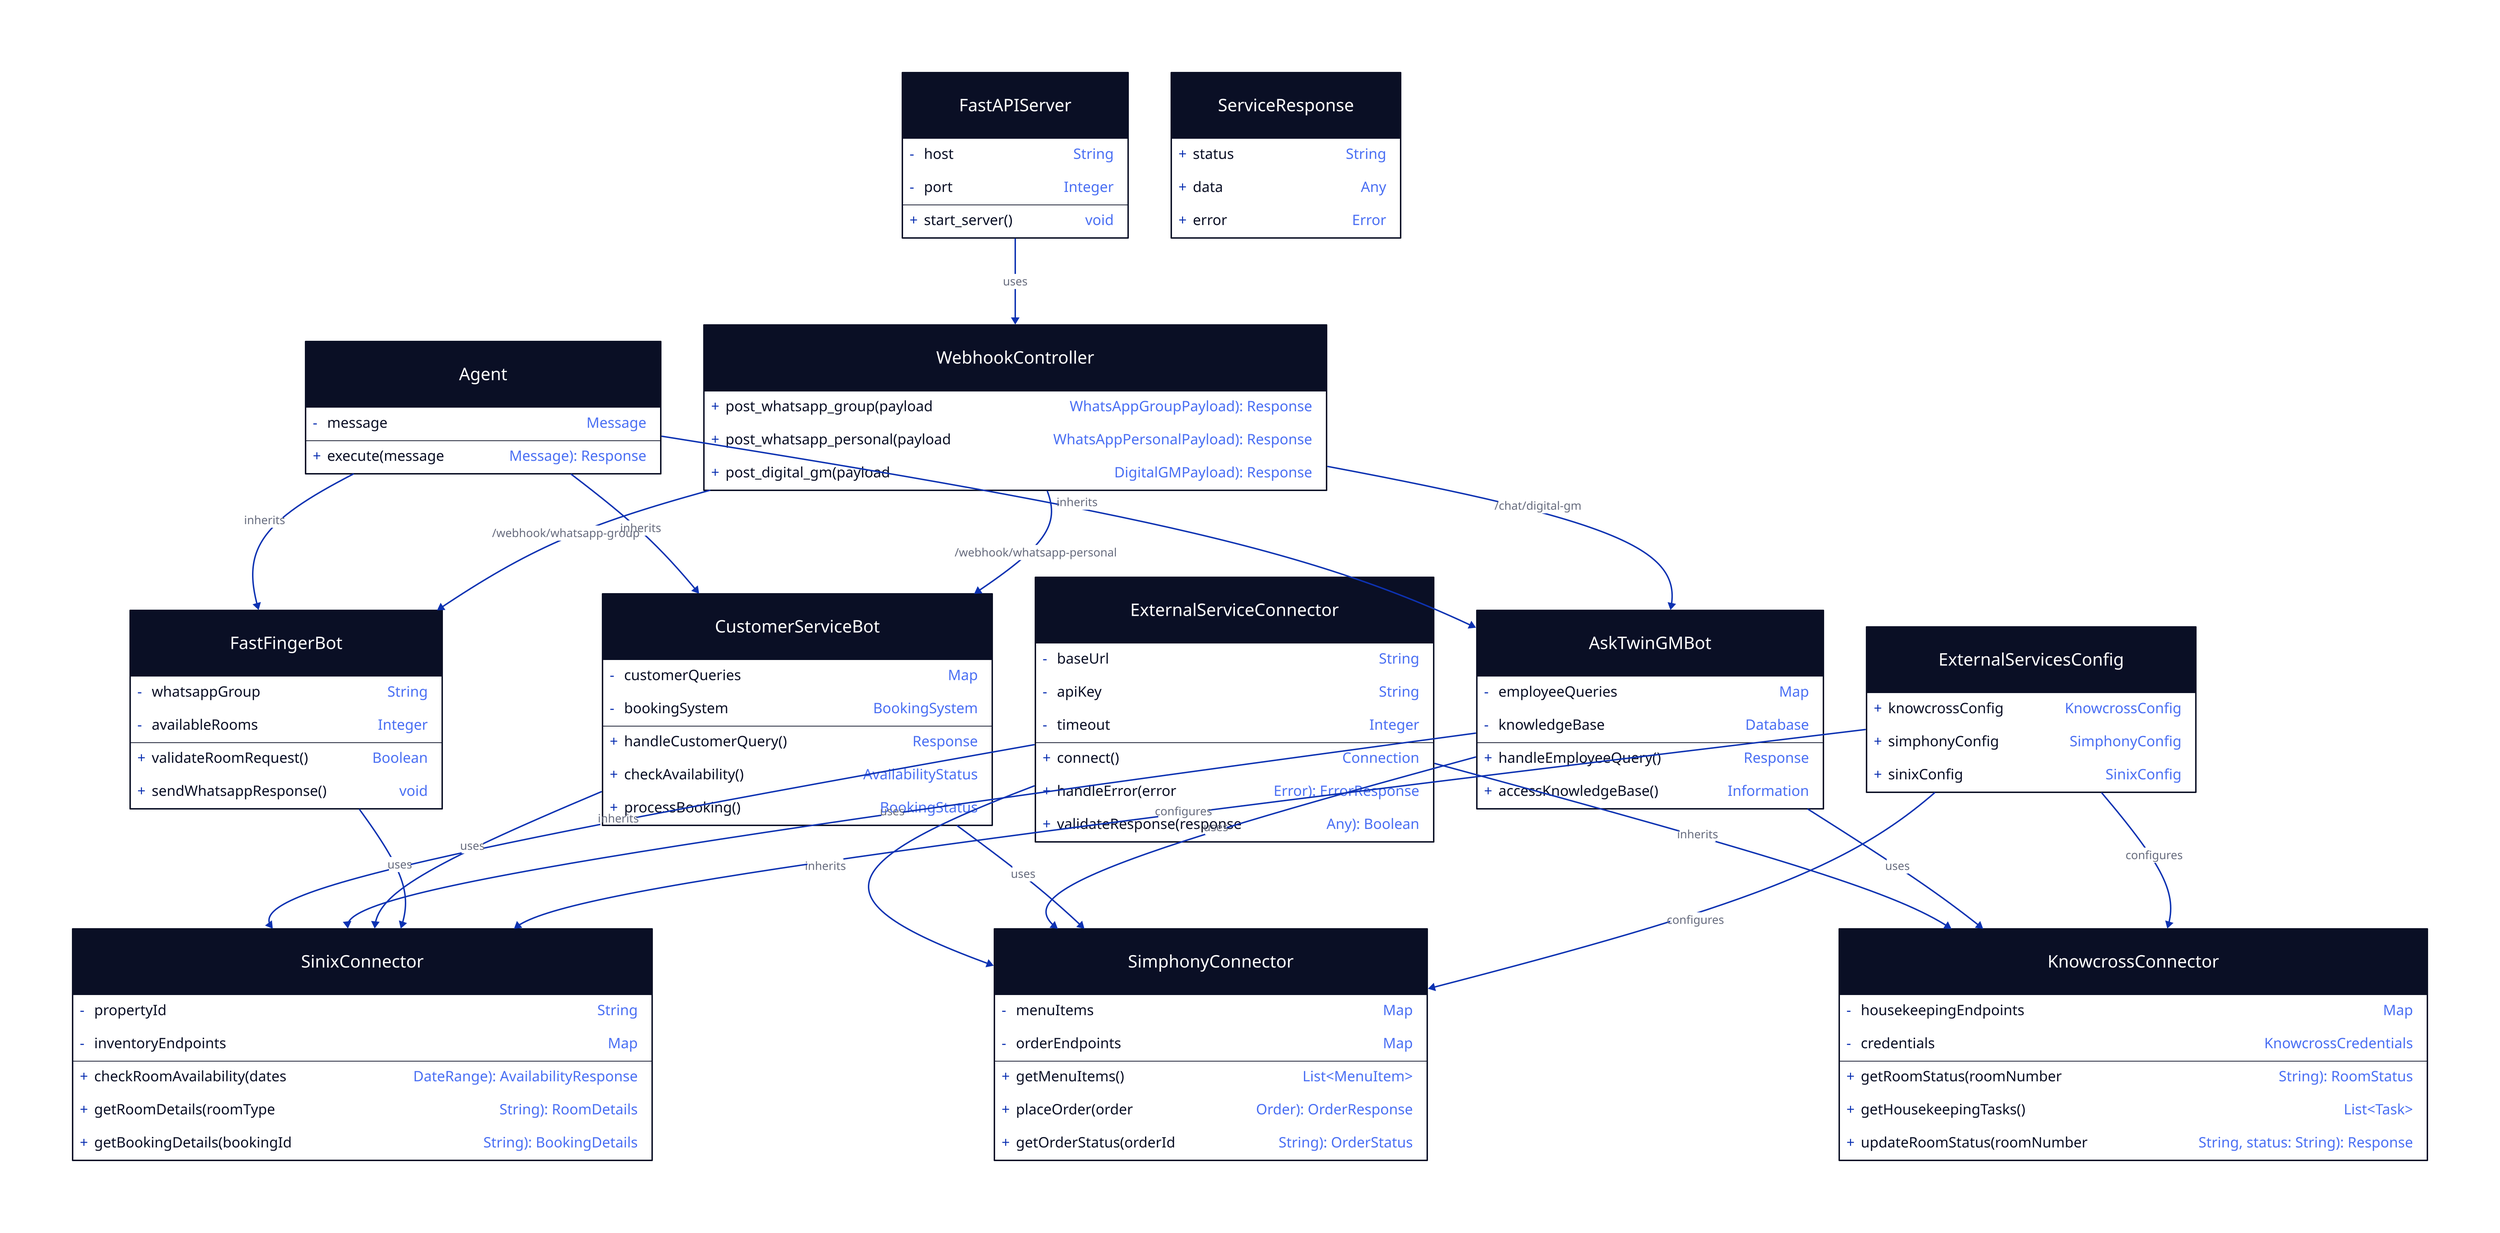 # External Services Layer
ExternalServiceConnector: {
  shape: class
  
  # Properties
  -baseUrl: String
  -apiKey: String
  -timeout: Integer
  
  # Methods
  +connect(): Connection
  +handleError(error: Error): ErrorResponse
  +validateResponse(response: Any): Boolean
}

KnowcrossConnector: {
  shape: class
  
  # Properties
  -housekeepingEndpoints: Map
  -credentials: KnowcrossCredentials
  
  # Methods
  +getRoomStatus(roomNumber: String): RoomStatus
  +getHousekeepingTasks(): List<Task>
  +updateRoomStatus(roomNumber: String, status: String): Response
}

SimphonyConnector: {
  shape: class
  
  # Properties
  -menuItems: Map
  -orderEndpoints: Map
  
  # Methods
  +getMenuItems(): List<MenuItem>
  +placeOrder(order: Order): OrderResponse
  +getOrderStatus(orderId: String): OrderStatus
}

SinixConnector: {
  shape: class
  
  # Properties
  -propertyId: String
  -inventoryEndpoints: Map
  
  # Methods
  +checkRoomAvailability(dates: DateRange): AvailabilityResponse
  +getRoomDetails(roomType: String): RoomDetails
  +getBookingDetails(bookingId: String): BookingDetails
}

# Existing Components
FastAPIServer: {
  shape: class
  -host: String
  -port: Integer
  +start_server(): void
}

WebhookController: {
  shape: class
  +post_whatsapp_group(payload: WhatsAppGroupPayload): Response
  +post_whatsapp_personal(payload: WhatsAppPersonalPayload): Response
  +post_digital_gm(payload: DigitalGMPayload): Response
}

Agent: {
  shape: class
  -message: Message
  +execute(message: Message): Response
}

AskTwinGMBot: {
  shape: class
  -employeeQueries: Map
  -knowledgeBase: Database
  +handleEmployeeQuery(): Response
  +accessKnowledgeBase(): Information
}

CustomerServiceBot: {
  shape: class
  -customerQueries: Map
  -bookingSystem: BookingSystem
  +handleCustomerQuery(): Response
  +checkAvailability(): AvailabilityStatus
  +processBooking(): BookingStatus
}

FastFingerBot: {
  shape: class
  -whatsappGroup: String
  -availableRooms: Integer
  +validateRoomRequest(): Boolean
  +sendWhatsappResponse(): void
}

# Service Response Models
ServiceResponse: {
  shape: class
  +status: String
  +data: Any
  +error: Error
}

# External Service Config
ExternalServicesConfig: {
  shape: class
  +knowcrossConfig: KnowcrossConfig
  +simphonyConfig: SimphonyConfig
  +sinixConfig: SinixConfig
}

# API Routes Documentation
api_routes: {
  shape: text
  label: |md
    ## API Routes
    - POST /webhook/whatsapp-group
    - POST /webhook/whatsapp-personal
    - POST /chat/digital-gm
  |
}
# Relationships

# External Service Inheritance
ExternalServiceConnector -> KnowcrossConnector: inherits
ExternalServiceConnector -> SimphonyConnector: inherits
ExternalServiceConnector -> SinixConnector: inherits

# Bot to Service Connections
AskTwinGMBot -> KnowcrossConnector: uses
AskTwinGMBot -> SimphonyConnector: uses
AskTwinGMBot -> SinixConnector: uses

CustomerServiceBot -> SimphonyConnector: uses
CustomerServiceBot -> SinixConnector: uses

FastFingerBot -> SinixConnector: uses

# Existing Relationships
Agent -> AskTwinGMBot: inherits
Agent -> CustomerServiceBot: inherits
Agent -> FastFingerBot: inherits

FastAPIServer -> WebhookController: uses
WebhookController -> FastFingerBot: "/webhook/whatsapp-group"
WebhookController -> CustomerServiceBot: "/webhook/whatsapp-personal"
WebhookController -> AskTwinGMBot: "/chat/digital-gm"

# Configuration
ExternalServicesConfig -> KnowcrossConnector: configures
ExternalServicesConfig -> SimphonyConnector: configures
ExternalServicesConfig -> SinixConnector: configures